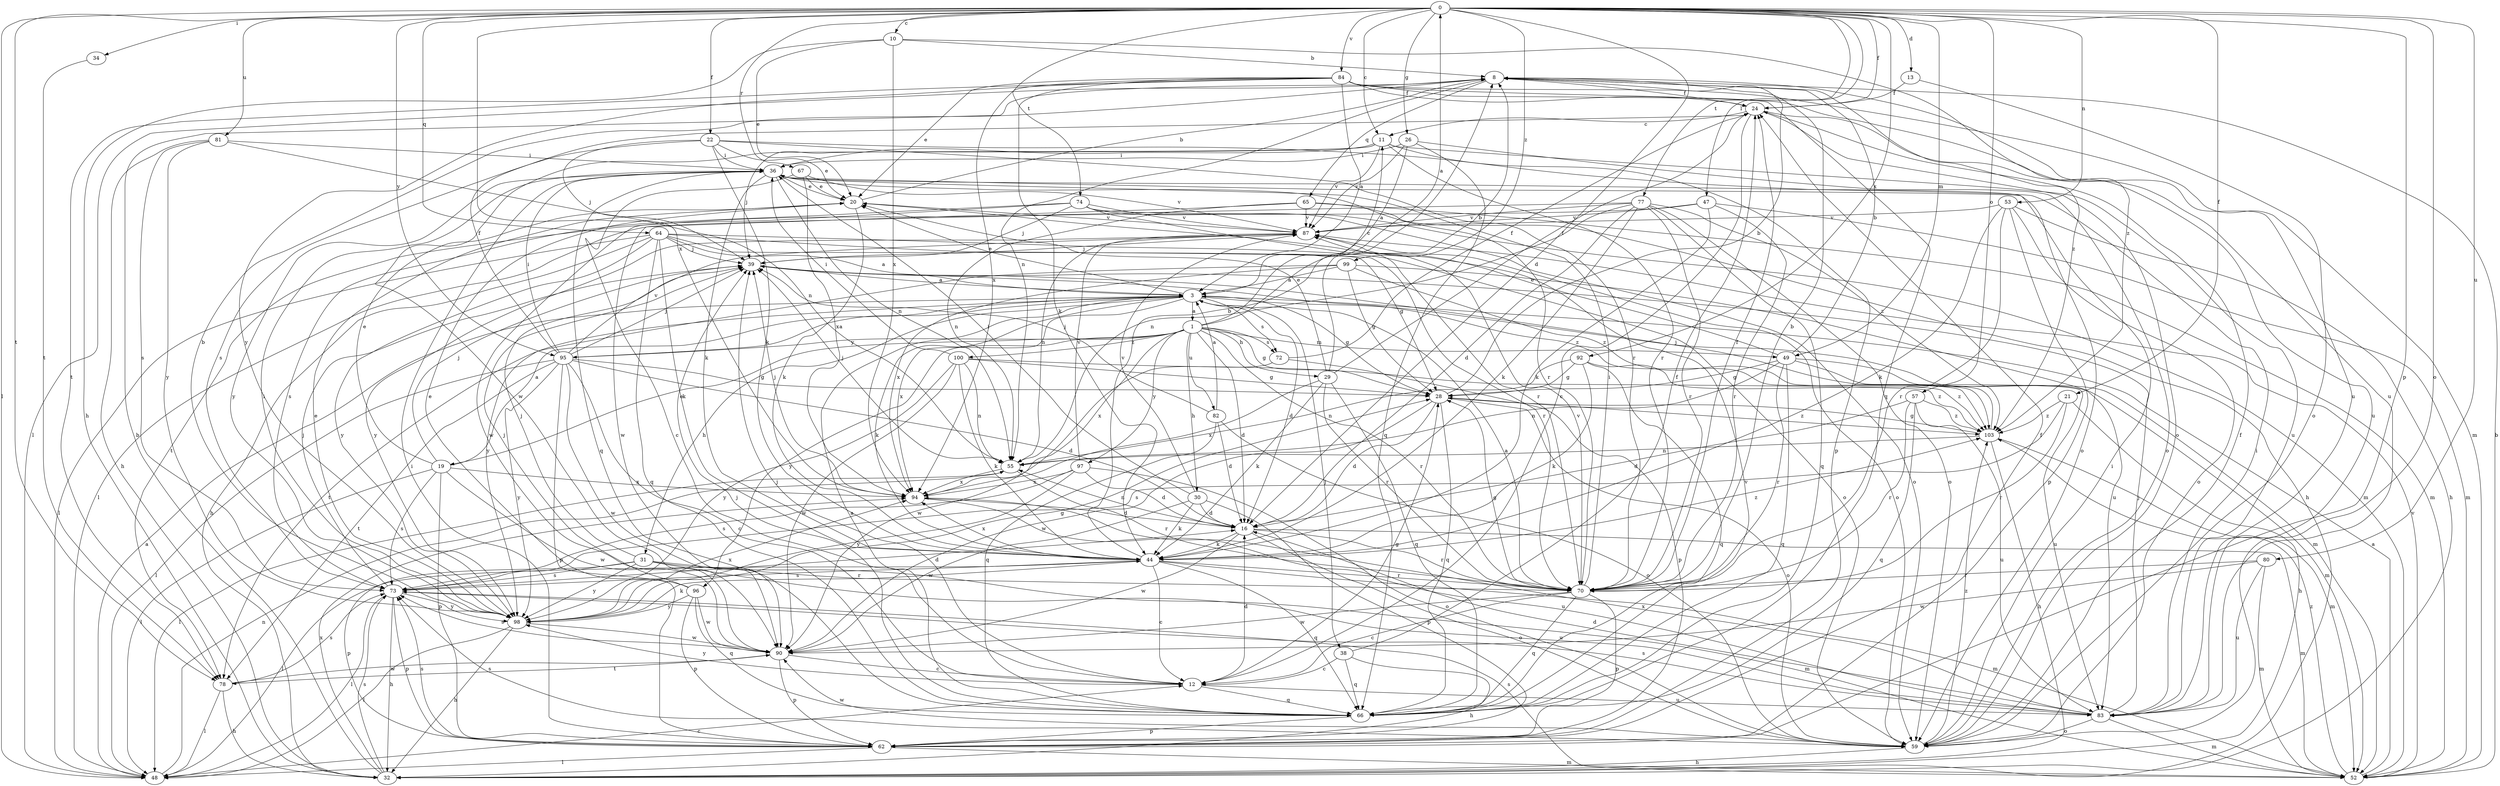 strict digraph  {
0;
1;
3;
8;
10;
11;
12;
13;
16;
19;
20;
21;
22;
24;
26;
28;
29;
30;
31;
32;
34;
36;
38;
39;
44;
47;
48;
49;
52;
53;
55;
57;
59;
62;
64;
65;
66;
67;
70;
72;
73;
74;
77;
78;
80;
81;
82;
83;
84;
87;
90;
92;
94;
95;
96;
97;
98;
99;
100;
103;
0 -> 10  [label=c];
0 -> 11  [label=c];
0 -> 13  [label=d];
0 -> 16  [label=d];
0 -> 21  [label=f];
0 -> 22  [label=f];
0 -> 24  [label=f];
0 -> 26  [label=g];
0 -> 34  [label=i];
0 -> 47  [label=l];
0 -> 48  [label=l];
0 -> 49  [label=m];
0 -> 53  [label=n];
0 -> 57  [label=o];
0 -> 59  [label=o];
0 -> 62  [label=p];
0 -> 64  [label=q];
0 -> 67  [label=r];
0 -> 74  [label=t];
0 -> 77  [label=t];
0 -> 78  [label=t];
0 -> 80  [label=u];
0 -> 81  [label=u];
0 -> 84  [label=v];
0 -> 92  [label=x];
0 -> 94  [label=x];
0 -> 95  [label=y];
0 -> 99  [label=z];
1 -> 0  [label=a];
1 -> 11  [label=c];
1 -> 16  [label=d];
1 -> 19  [label=e];
1 -> 28  [label=g];
1 -> 29  [label=h];
1 -> 30  [label=h];
1 -> 49  [label=m];
1 -> 70  [label=r];
1 -> 72  [label=s];
1 -> 82  [label=u];
1 -> 94  [label=x];
1 -> 95  [label=y];
1 -> 96  [label=y];
1 -> 97  [label=y];
1 -> 100  [label=z];
3 -> 1  [label=a];
3 -> 16  [label=d];
3 -> 20  [label=e];
3 -> 28  [label=g];
3 -> 31  [label=h];
3 -> 38  [label=j];
3 -> 44  [label=k];
3 -> 52  [label=m];
3 -> 72  [label=s];
3 -> 78  [label=t];
3 -> 94  [label=x];
8 -> 24  [label=f];
8 -> 48  [label=l];
8 -> 55  [label=n];
8 -> 65  [label=q];
8 -> 83  [label=u];
8 -> 103  [label=z];
10 -> 8  [label=b];
10 -> 20  [label=e];
10 -> 32  [label=h];
10 -> 94  [label=x];
10 -> 103  [label=z];
11 -> 36  [label=i];
11 -> 39  [label=j];
11 -> 62  [label=p];
11 -> 70  [label=r];
11 -> 83  [label=u];
11 -> 87  [label=v];
11 -> 90  [label=w];
12 -> 16  [label=d];
12 -> 28  [label=g];
12 -> 39  [label=j];
12 -> 66  [label=q];
12 -> 83  [label=u];
12 -> 98  [label=y];
13 -> 24  [label=f];
13 -> 59  [label=o];
16 -> 44  [label=k];
16 -> 52  [label=m];
16 -> 55  [label=n];
16 -> 59  [label=o];
16 -> 70  [label=r];
16 -> 90  [label=w];
19 -> 3  [label=a];
19 -> 20  [label=e];
19 -> 39  [label=j];
19 -> 48  [label=l];
19 -> 62  [label=p];
19 -> 73  [label=s];
19 -> 90  [label=w];
19 -> 94  [label=x];
20 -> 8  [label=b];
20 -> 44  [label=k];
20 -> 87  [label=v];
21 -> 32  [label=h];
21 -> 70  [label=r];
21 -> 73  [label=s];
21 -> 103  [label=z];
22 -> 20  [label=e];
22 -> 36  [label=i];
22 -> 39  [label=j];
22 -> 44  [label=k];
22 -> 59  [label=o];
22 -> 70  [label=r];
22 -> 73  [label=s];
24 -> 11  [label=c];
24 -> 12  [label=c];
24 -> 59  [label=o];
24 -> 83  [label=u];
26 -> 3  [label=a];
26 -> 36  [label=i];
26 -> 59  [label=o];
26 -> 66  [label=q];
26 -> 87  [label=v];
28 -> 8  [label=b];
28 -> 16  [label=d];
28 -> 59  [label=o];
28 -> 66  [label=q];
28 -> 90  [label=w];
28 -> 103  [label=z];
29 -> 8  [label=b];
29 -> 20  [label=e];
29 -> 24  [label=f];
29 -> 44  [label=k];
29 -> 66  [label=q];
29 -> 70  [label=r];
29 -> 94  [label=x];
30 -> 16  [label=d];
30 -> 36  [label=i];
30 -> 44  [label=k];
30 -> 62  [label=p];
30 -> 87  [label=v];
30 -> 90  [label=w];
31 -> 39  [label=j];
31 -> 52  [label=m];
31 -> 62  [label=p];
31 -> 70  [label=r];
31 -> 73  [label=s];
31 -> 83  [label=u];
31 -> 98  [label=y];
32 -> 8  [label=b];
32 -> 73  [label=s];
32 -> 94  [label=x];
34 -> 78  [label=t];
36 -> 20  [label=e];
36 -> 44  [label=k];
36 -> 55  [label=n];
36 -> 66  [label=q];
36 -> 70  [label=r];
36 -> 98  [label=y];
38 -> 12  [label=c];
38 -> 24  [label=f];
38 -> 32  [label=h];
38 -> 66  [label=q];
39 -> 3  [label=a];
39 -> 103  [label=z];
44 -> 8  [label=b];
44 -> 12  [label=c];
44 -> 48  [label=l];
44 -> 52  [label=m];
44 -> 66  [label=q];
44 -> 70  [label=r];
44 -> 73  [label=s];
44 -> 94  [label=x];
44 -> 103  [label=z];
47 -> 44  [label=k];
47 -> 48  [label=l];
47 -> 52  [label=m];
47 -> 70  [label=r];
47 -> 87  [label=v];
48 -> 3  [label=a];
48 -> 12  [label=c];
48 -> 55  [label=n];
49 -> 8  [label=b];
49 -> 20  [label=e];
49 -> 28  [label=g];
49 -> 52  [label=m];
49 -> 55  [label=n];
49 -> 66  [label=q];
49 -> 70  [label=r];
49 -> 83  [label=u];
52 -> 3  [label=a];
52 -> 8  [label=b];
52 -> 73  [label=s];
52 -> 87  [label=v];
52 -> 103  [label=z];
53 -> 32  [label=h];
53 -> 44  [label=k];
53 -> 59  [label=o];
53 -> 62  [label=p];
53 -> 70  [label=r];
53 -> 87  [label=v];
55 -> 39  [label=j];
55 -> 48  [label=l];
55 -> 70  [label=r];
55 -> 94  [label=x];
57 -> 16  [label=d];
57 -> 66  [label=q];
57 -> 70  [label=r];
57 -> 83  [label=u];
57 -> 103  [label=z];
59 -> 24  [label=f];
59 -> 32  [label=h];
59 -> 36  [label=i];
59 -> 73  [label=s];
59 -> 90  [label=w];
59 -> 103  [label=z];
62 -> 24  [label=f];
62 -> 36  [label=i];
62 -> 48  [label=l];
62 -> 52  [label=m];
62 -> 73  [label=s];
64 -> 3  [label=a];
64 -> 28  [label=g];
64 -> 32  [label=h];
64 -> 39  [label=j];
64 -> 44  [label=k];
64 -> 48  [label=l];
64 -> 59  [label=o];
64 -> 66  [label=q];
64 -> 70  [label=r];
64 -> 98  [label=y];
65 -> 32  [label=h];
65 -> 52  [label=m];
65 -> 55  [label=n];
65 -> 87  [label=v];
65 -> 90  [label=w];
66 -> 3  [label=a];
66 -> 39  [label=j];
66 -> 62  [label=p];
66 -> 87  [label=v];
67 -> 12  [label=c];
67 -> 20  [label=e];
67 -> 87  [label=v];
67 -> 94  [label=x];
70 -> 3  [label=a];
70 -> 8  [label=b];
70 -> 12  [label=c];
70 -> 24  [label=f];
70 -> 28  [label=g];
70 -> 36  [label=i];
70 -> 62  [label=p];
70 -> 66  [label=q];
70 -> 87  [label=v];
70 -> 90  [label=w];
72 -> 24  [label=f];
72 -> 62  [label=p];
72 -> 90  [label=w];
73 -> 16  [label=d];
73 -> 32  [label=h];
73 -> 39  [label=j];
73 -> 48  [label=l];
73 -> 62  [label=p];
73 -> 98  [label=y];
74 -> 39  [label=j];
74 -> 52  [label=m];
74 -> 59  [label=o];
74 -> 70  [label=r];
74 -> 73  [label=s];
74 -> 87  [label=v];
74 -> 90  [label=w];
77 -> 16  [label=d];
77 -> 44  [label=k];
77 -> 55  [label=n];
77 -> 59  [label=o];
77 -> 66  [label=q];
77 -> 70  [label=r];
77 -> 78  [label=t];
77 -> 87  [label=v];
77 -> 103  [label=z];
78 -> 32  [label=h];
78 -> 48  [label=l];
78 -> 73  [label=s];
78 -> 90  [label=w];
80 -> 52  [label=m];
80 -> 70  [label=r];
80 -> 83  [label=u];
80 -> 90  [label=w];
81 -> 32  [label=h];
81 -> 36  [label=i];
81 -> 55  [label=n];
81 -> 73  [label=s];
81 -> 98  [label=y];
82 -> 3  [label=a];
82 -> 16  [label=d];
82 -> 39  [label=j];
82 -> 59  [label=o];
82 -> 66  [label=q];
83 -> 16  [label=d];
83 -> 36  [label=i];
83 -> 39  [label=j];
83 -> 52  [label=m];
83 -> 59  [label=o];
83 -> 73  [label=s];
83 -> 94  [label=x];
84 -> 3  [label=a];
84 -> 20  [label=e];
84 -> 24  [label=f];
84 -> 44  [label=k];
84 -> 52  [label=m];
84 -> 66  [label=q];
84 -> 78  [label=t];
84 -> 83  [label=u];
84 -> 94  [label=x];
84 -> 98  [label=y];
87 -> 39  [label=j];
87 -> 55  [label=n];
87 -> 59  [label=o];
87 -> 98  [label=y];
90 -> 12  [label=c];
90 -> 62  [label=p];
90 -> 73  [label=s];
90 -> 78  [label=t];
92 -> 28  [label=g];
92 -> 44  [label=k];
92 -> 55  [label=n];
92 -> 66  [label=q];
92 -> 103  [label=z];
94 -> 16  [label=d];
94 -> 39  [label=j];
94 -> 83  [label=u];
95 -> 3  [label=a];
95 -> 12  [label=c];
95 -> 16  [label=d];
95 -> 24  [label=f];
95 -> 28  [label=g];
95 -> 36  [label=i];
95 -> 39  [label=j];
95 -> 48  [label=l];
95 -> 62  [label=p];
95 -> 78  [label=t];
95 -> 87  [label=v];
95 -> 90  [label=w];
95 -> 98  [label=y];
96 -> 20  [label=e];
96 -> 39  [label=j];
96 -> 62  [label=p];
96 -> 66  [label=q];
96 -> 90  [label=w];
96 -> 98  [label=y];
97 -> 16  [label=d];
97 -> 59  [label=o];
97 -> 73  [label=s];
97 -> 87  [label=v];
97 -> 94  [label=x];
97 -> 98  [label=y];
98 -> 8  [label=b];
98 -> 20  [label=e];
98 -> 28  [label=g];
98 -> 32  [label=h];
98 -> 36  [label=i];
98 -> 44  [label=k];
98 -> 48  [label=l];
98 -> 90  [label=w];
98 -> 94  [label=x];
99 -> 3  [label=a];
99 -> 28  [label=g];
99 -> 83  [label=u];
99 -> 94  [label=x];
99 -> 98  [label=y];
99 -> 103  [label=z];
100 -> 28  [label=g];
100 -> 36  [label=i];
100 -> 44  [label=k];
100 -> 55  [label=n];
100 -> 90  [label=w];
100 -> 98  [label=y];
100 -> 103  [label=z];
103 -> 28  [label=g];
103 -> 32  [label=h];
103 -> 39  [label=j];
103 -> 52  [label=m];
103 -> 55  [label=n];
}
